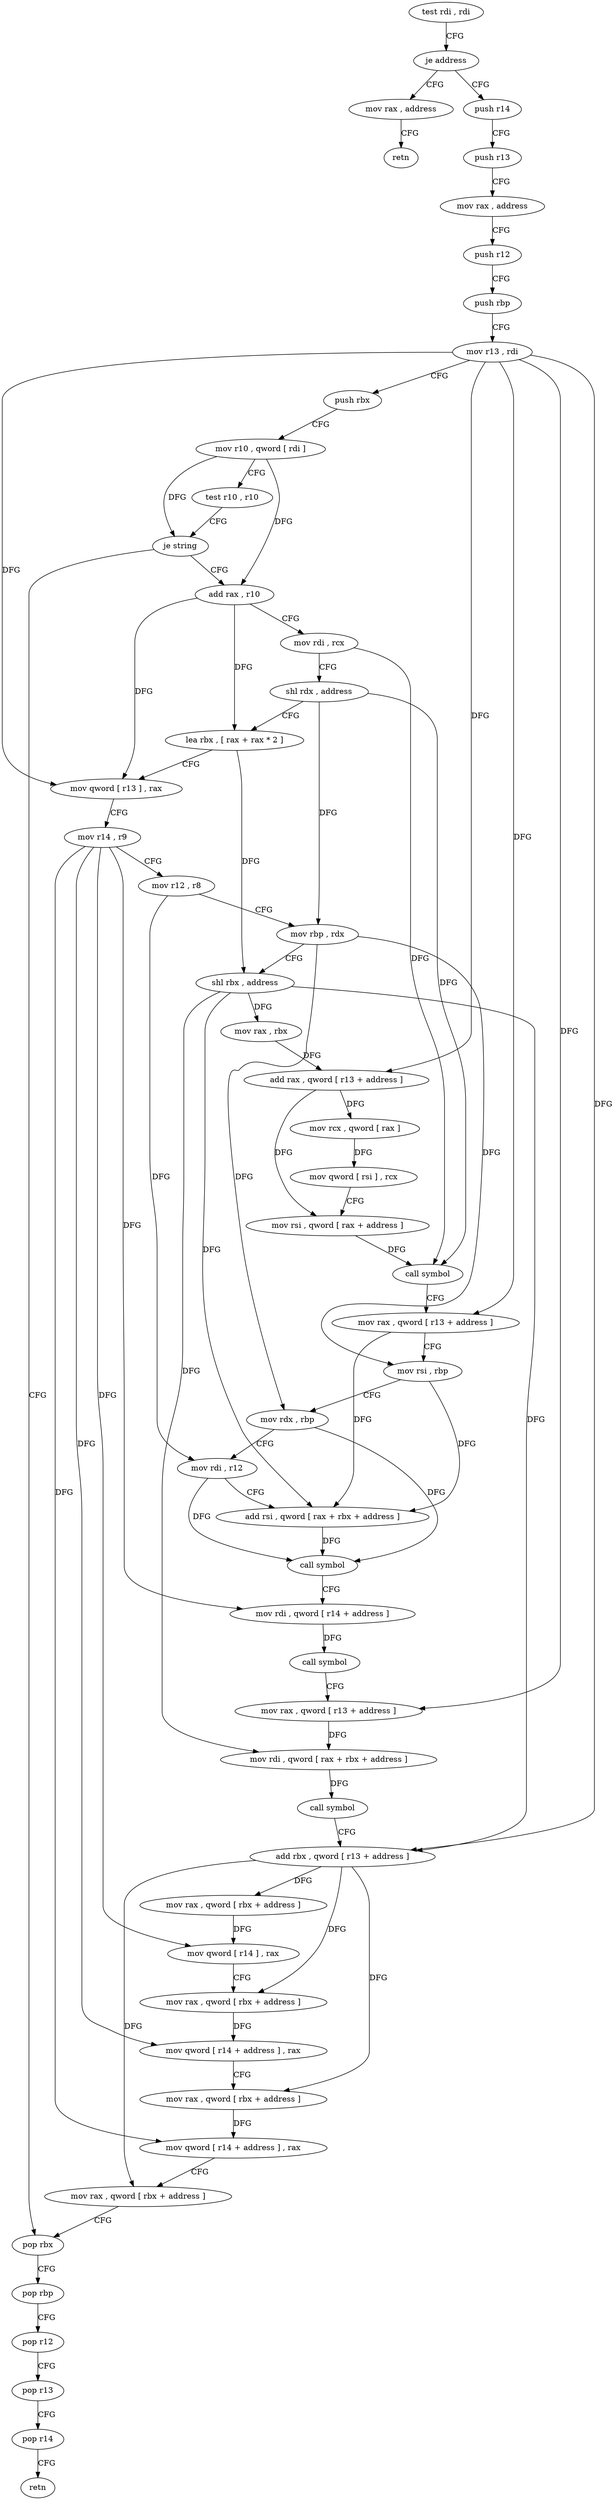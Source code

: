 digraph "func" {
"4328192" [label = "test rdi , rdi" ]
"4328195" [label = "je address" ]
"4328370" [label = "mov rax , address" ]
"4328201" [label = "push r14" ]
"4328377" [label = "retn" ]
"4328203" [label = "push r13" ]
"4328205" [label = "mov rax , address" ]
"4328212" [label = "push r12" ]
"4328214" [label = "push rbp" ]
"4328215" [label = "mov r13 , rdi" ]
"4328218" [label = "push rbx" ]
"4328219" [label = "mov r10 , qword [ rdi ]" ]
"4328222" [label = "test r10 , r10" ]
"4328225" [label = "je string" ]
"4328361" [label = "pop rbx" ]
"4328231" [label = "add rax , r10" ]
"4328362" [label = "pop rbp" ]
"4328363" [label = "pop r12" ]
"4328365" [label = "pop r13" ]
"4328367" [label = "pop r14" ]
"4328369" [label = "retn" ]
"4328234" [label = "mov rdi , rcx" ]
"4328237" [label = "shl rdx , address" ]
"4328241" [label = "lea rbx , [ rax + rax * 2 ]" ]
"4328245" [label = "mov qword [ r13 ] , rax" ]
"4328249" [label = "mov r14 , r9" ]
"4328252" [label = "mov r12 , r8" ]
"4328255" [label = "mov rbp , rdx" ]
"4328258" [label = "shl rbx , address" ]
"4328262" [label = "mov rax , rbx" ]
"4328265" [label = "add rax , qword [ r13 + address ]" ]
"4328269" [label = "mov rcx , qword [ rax ]" ]
"4328272" [label = "mov qword [ rsi ] , rcx" ]
"4328275" [label = "mov rsi , qword [ rax + address ]" ]
"4328279" [label = "call symbol" ]
"4328284" [label = "mov rax , qword [ r13 + address ]" ]
"4328288" [label = "mov rsi , rbp" ]
"4328291" [label = "mov rdx , rbp" ]
"4328294" [label = "mov rdi , r12" ]
"4328297" [label = "add rsi , qword [ rax + rbx + address ]" ]
"4328302" [label = "call symbol" ]
"4328307" [label = "mov rdi , qword [ r14 + address ]" ]
"4328311" [label = "call symbol" ]
"4328316" [label = "mov rax , qword [ r13 + address ]" ]
"4328320" [label = "mov rdi , qword [ rax + rbx + address ]" ]
"4328325" [label = "call symbol" ]
"4328330" [label = "add rbx , qword [ r13 + address ]" ]
"4328334" [label = "mov rax , qword [ rbx + address ]" ]
"4328338" [label = "mov qword [ r14 ] , rax" ]
"4328341" [label = "mov rax , qword [ rbx + address ]" ]
"4328345" [label = "mov qword [ r14 + address ] , rax" ]
"4328349" [label = "mov rax , qword [ rbx + address ]" ]
"4328353" [label = "mov qword [ r14 + address ] , rax" ]
"4328357" [label = "mov rax , qword [ rbx + address ]" ]
"4328192" -> "4328195" [ label = "CFG" ]
"4328195" -> "4328370" [ label = "CFG" ]
"4328195" -> "4328201" [ label = "CFG" ]
"4328370" -> "4328377" [ label = "CFG" ]
"4328201" -> "4328203" [ label = "CFG" ]
"4328203" -> "4328205" [ label = "CFG" ]
"4328205" -> "4328212" [ label = "CFG" ]
"4328212" -> "4328214" [ label = "CFG" ]
"4328214" -> "4328215" [ label = "CFG" ]
"4328215" -> "4328218" [ label = "CFG" ]
"4328215" -> "4328245" [ label = "DFG" ]
"4328215" -> "4328265" [ label = "DFG" ]
"4328215" -> "4328284" [ label = "DFG" ]
"4328215" -> "4328316" [ label = "DFG" ]
"4328215" -> "4328330" [ label = "DFG" ]
"4328218" -> "4328219" [ label = "CFG" ]
"4328219" -> "4328222" [ label = "CFG" ]
"4328219" -> "4328225" [ label = "DFG" ]
"4328219" -> "4328231" [ label = "DFG" ]
"4328222" -> "4328225" [ label = "CFG" ]
"4328225" -> "4328361" [ label = "CFG" ]
"4328225" -> "4328231" [ label = "CFG" ]
"4328361" -> "4328362" [ label = "CFG" ]
"4328231" -> "4328234" [ label = "CFG" ]
"4328231" -> "4328241" [ label = "DFG" ]
"4328231" -> "4328245" [ label = "DFG" ]
"4328362" -> "4328363" [ label = "CFG" ]
"4328363" -> "4328365" [ label = "CFG" ]
"4328365" -> "4328367" [ label = "CFG" ]
"4328367" -> "4328369" [ label = "CFG" ]
"4328234" -> "4328237" [ label = "CFG" ]
"4328234" -> "4328279" [ label = "DFG" ]
"4328237" -> "4328241" [ label = "CFG" ]
"4328237" -> "4328255" [ label = "DFG" ]
"4328237" -> "4328279" [ label = "DFG" ]
"4328241" -> "4328245" [ label = "CFG" ]
"4328241" -> "4328258" [ label = "DFG" ]
"4328245" -> "4328249" [ label = "CFG" ]
"4328249" -> "4328252" [ label = "CFG" ]
"4328249" -> "4328307" [ label = "DFG" ]
"4328249" -> "4328338" [ label = "DFG" ]
"4328249" -> "4328345" [ label = "DFG" ]
"4328249" -> "4328353" [ label = "DFG" ]
"4328252" -> "4328255" [ label = "CFG" ]
"4328252" -> "4328294" [ label = "DFG" ]
"4328255" -> "4328258" [ label = "CFG" ]
"4328255" -> "4328288" [ label = "DFG" ]
"4328255" -> "4328291" [ label = "DFG" ]
"4328258" -> "4328262" [ label = "DFG" ]
"4328258" -> "4328297" [ label = "DFG" ]
"4328258" -> "4328320" [ label = "DFG" ]
"4328258" -> "4328330" [ label = "DFG" ]
"4328262" -> "4328265" [ label = "DFG" ]
"4328265" -> "4328269" [ label = "DFG" ]
"4328265" -> "4328275" [ label = "DFG" ]
"4328269" -> "4328272" [ label = "DFG" ]
"4328272" -> "4328275" [ label = "CFG" ]
"4328275" -> "4328279" [ label = "DFG" ]
"4328279" -> "4328284" [ label = "CFG" ]
"4328284" -> "4328288" [ label = "CFG" ]
"4328284" -> "4328297" [ label = "DFG" ]
"4328288" -> "4328291" [ label = "CFG" ]
"4328288" -> "4328297" [ label = "DFG" ]
"4328291" -> "4328294" [ label = "CFG" ]
"4328291" -> "4328302" [ label = "DFG" ]
"4328294" -> "4328297" [ label = "CFG" ]
"4328294" -> "4328302" [ label = "DFG" ]
"4328297" -> "4328302" [ label = "DFG" ]
"4328302" -> "4328307" [ label = "CFG" ]
"4328307" -> "4328311" [ label = "DFG" ]
"4328311" -> "4328316" [ label = "CFG" ]
"4328316" -> "4328320" [ label = "DFG" ]
"4328320" -> "4328325" [ label = "DFG" ]
"4328325" -> "4328330" [ label = "CFG" ]
"4328330" -> "4328334" [ label = "DFG" ]
"4328330" -> "4328341" [ label = "DFG" ]
"4328330" -> "4328349" [ label = "DFG" ]
"4328330" -> "4328357" [ label = "DFG" ]
"4328334" -> "4328338" [ label = "DFG" ]
"4328338" -> "4328341" [ label = "CFG" ]
"4328341" -> "4328345" [ label = "DFG" ]
"4328345" -> "4328349" [ label = "CFG" ]
"4328349" -> "4328353" [ label = "DFG" ]
"4328353" -> "4328357" [ label = "CFG" ]
"4328357" -> "4328361" [ label = "CFG" ]
}
